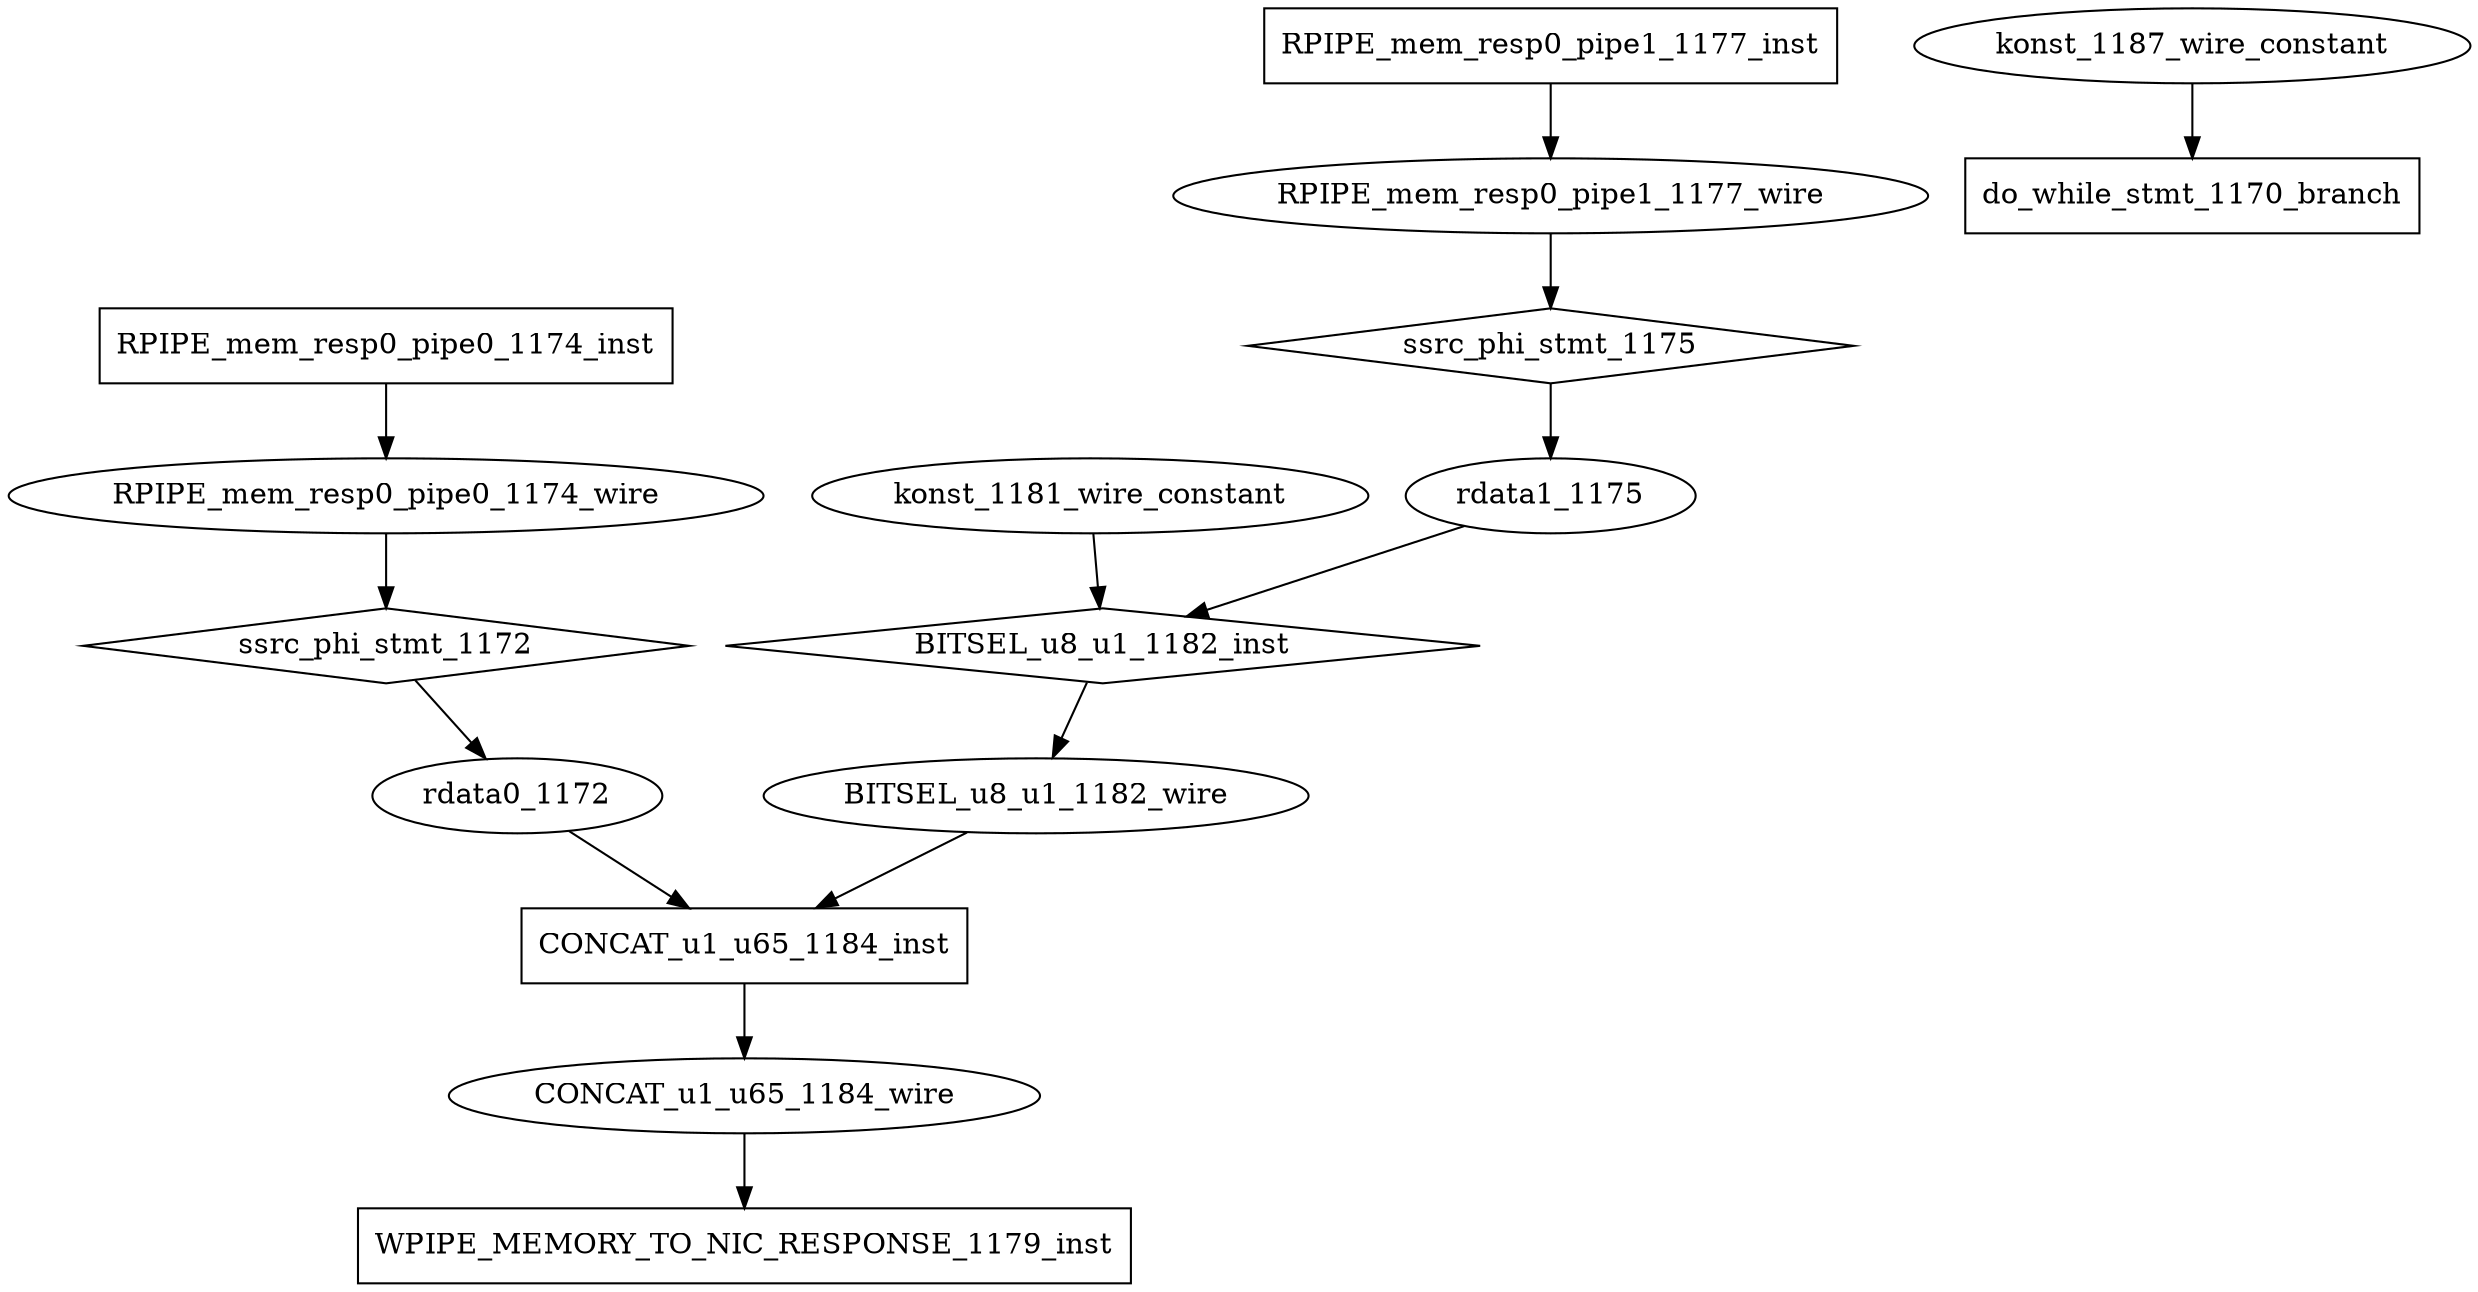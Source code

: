 digraph data_path {
  BITSEL_u8_u1_1182_wire [shape=ellipse];
  CONCAT_u1_u65_1184_wire [shape=ellipse];
  RPIPE_mem_resp0_pipe0_1174_wire [shape=ellipse];
  RPIPE_mem_resp0_pipe1_1177_wire [shape=ellipse];
  konst_1181_wire_constant [shape=ellipse];
  konst_1187_wire_constant [shape=ellipse];
  rdata0_1172 [shape=ellipse];
  rdata1_1175 [shape=ellipse];
  BITSEL_u8_u1_1182_inst [shape=diamond];
rdata1_1175  -> BITSEL_u8_u1_1182_inst;
konst_1181_wire_constant  -> BITSEL_u8_u1_1182_inst;
BITSEL_u8_u1_1182_inst -> BITSEL_u8_u1_1182_wire;
  CONCAT_u1_u65_1184_inst [shape=rectangle];
BITSEL_u8_u1_1182_wire  -> CONCAT_u1_u65_1184_inst;
rdata0_1172  -> CONCAT_u1_u65_1184_inst;
CONCAT_u1_u65_1184_inst -> CONCAT_u1_u65_1184_wire;
  RPIPE_mem_resp0_pipe0_1174_inst [shape=rectangle];
RPIPE_mem_resp0_pipe0_1174_inst -> RPIPE_mem_resp0_pipe0_1174_wire;
  RPIPE_mem_resp0_pipe1_1177_inst [shape=rectangle];
RPIPE_mem_resp0_pipe1_1177_inst -> RPIPE_mem_resp0_pipe1_1177_wire;
  WPIPE_MEMORY_TO_NIC_RESPONSE_1179_inst [shape=rectangle];
CONCAT_u1_u65_1184_wire  -> WPIPE_MEMORY_TO_NIC_RESPONSE_1179_inst;
  do_while_stmt_1170_branch [shape=rectangle];
konst_1187_wire_constant  -> do_while_stmt_1170_branch;
  ssrc_phi_stmt_1172 [shape=diamond];
RPIPE_mem_resp0_pipe0_1174_wire  -> ssrc_phi_stmt_1172;
ssrc_phi_stmt_1172 -> rdata0_1172;
  ssrc_phi_stmt_1175 [shape=diamond];
RPIPE_mem_resp0_pipe1_1177_wire  -> ssrc_phi_stmt_1175;
ssrc_phi_stmt_1175 -> rdata1_1175;
}
